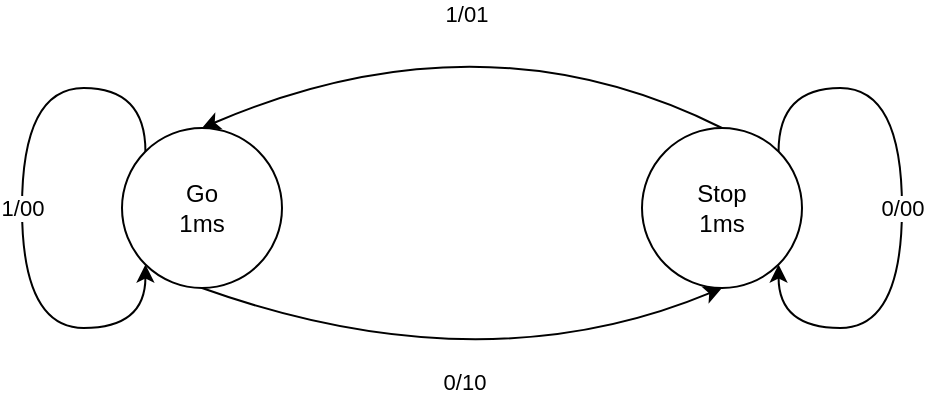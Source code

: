<mxfile version="20.8.23" type="github">
  <diagram name="Page-1" id="58cdce13-f638-feb5-8d6f-7d28b1aa9fa0">
    <mxGraphModel dx="1306" dy="771" grid="1" gridSize="10" guides="1" tooltips="1" connect="1" arrows="1" fold="1" page="1" pageScale="1" pageWidth="1100" pageHeight="850" background="none" math="0" shadow="0">
      <root>
        <mxCell id="0" />
        <mxCell id="1" parent="0" />
        <mxCell id="_iG88hI31kTDW-CX1K-c-1" value="Go&lt;br&gt;1ms" style="ellipse;whiteSpace=wrap;html=1;aspect=fixed;" vertex="1" parent="1">
          <mxGeometry x="390" y="280" width="80" height="80" as="geometry" />
        </mxCell>
        <mxCell id="_iG88hI31kTDW-CX1K-c-7" value="0/00" style="edgeStyle=orthogonalEdgeStyle;orthogonalLoop=1;jettySize=auto;html=1;exitX=1;exitY=0;exitDx=0;exitDy=0;curved=1;entryX=1;entryY=1;entryDx=0;entryDy=0;" edge="1" parent="1" source="_iG88hI31kTDW-CX1K-c-2" target="_iG88hI31kTDW-CX1K-c-2">
          <mxGeometry relative="1" as="geometry">
            <mxPoint x="800" y="380" as="targetPoint" />
            <Array as="points">
              <mxPoint x="718" y="260" />
              <mxPoint x="780" y="260" />
              <mxPoint x="780" y="380" />
              <mxPoint x="718" y="380" />
            </Array>
          </mxGeometry>
        </mxCell>
        <mxCell id="_iG88hI31kTDW-CX1K-c-2" value="Stop&lt;br&gt;1ms" style="ellipse;whiteSpace=wrap;html=1;aspect=fixed;" vertex="1" parent="1">
          <mxGeometry x="650" y="280" width="80" height="80" as="geometry" />
        </mxCell>
        <mxCell id="_iG88hI31kTDW-CX1K-c-3" value="0/10" style="curved=1;endArrow=classic;html=1;rounded=0;exitX=0.5;exitY=1;exitDx=0;exitDy=0;entryX=0.5;entryY=1;entryDx=0;entryDy=0;" edge="1" parent="1" source="_iG88hI31kTDW-CX1K-c-1" target="_iG88hI31kTDW-CX1K-c-2">
          <mxGeometry width="50" height="50" relative="1" as="geometry">
            <mxPoint x="520" y="410" as="sourcePoint" />
            <mxPoint x="570" y="360" as="targetPoint" />
            <Array as="points">
              <mxPoint x="570" y="410" />
            </Array>
          </mxGeometry>
        </mxCell>
        <mxCell id="_iG88hI31kTDW-CX1K-c-4" value="1/01" style="curved=1;endArrow=classic;html=1;rounded=0;exitX=0.5;exitY=1;exitDx=0;exitDy=0;entryX=0.5;entryY=1;entryDx=0;entryDy=0;" edge="1" parent="1">
          <mxGeometry width="50" height="50" relative="1" as="geometry">
            <mxPoint x="690" y="280" as="sourcePoint" />
            <mxPoint x="430" y="280" as="targetPoint" />
            <Array as="points">
              <mxPoint x="570" y="220" />
            </Array>
          </mxGeometry>
        </mxCell>
        <mxCell id="_iG88hI31kTDW-CX1K-c-9" value="1/00" style="edgeStyle=orthogonalEdgeStyle;curved=1;orthogonalLoop=1;jettySize=auto;html=1;exitX=0;exitY=0;exitDx=0;exitDy=0;entryX=0;entryY=1;entryDx=0;entryDy=0;" edge="1" parent="1" source="_iG88hI31kTDW-CX1K-c-1" target="_iG88hI31kTDW-CX1K-c-1">
          <mxGeometry relative="1" as="geometry">
            <Array as="points">
              <mxPoint x="402" y="260" />
              <mxPoint x="340" y="260" />
              <mxPoint x="340" y="380" />
              <mxPoint x="402" y="380" />
            </Array>
          </mxGeometry>
        </mxCell>
      </root>
    </mxGraphModel>
  </diagram>
</mxfile>
